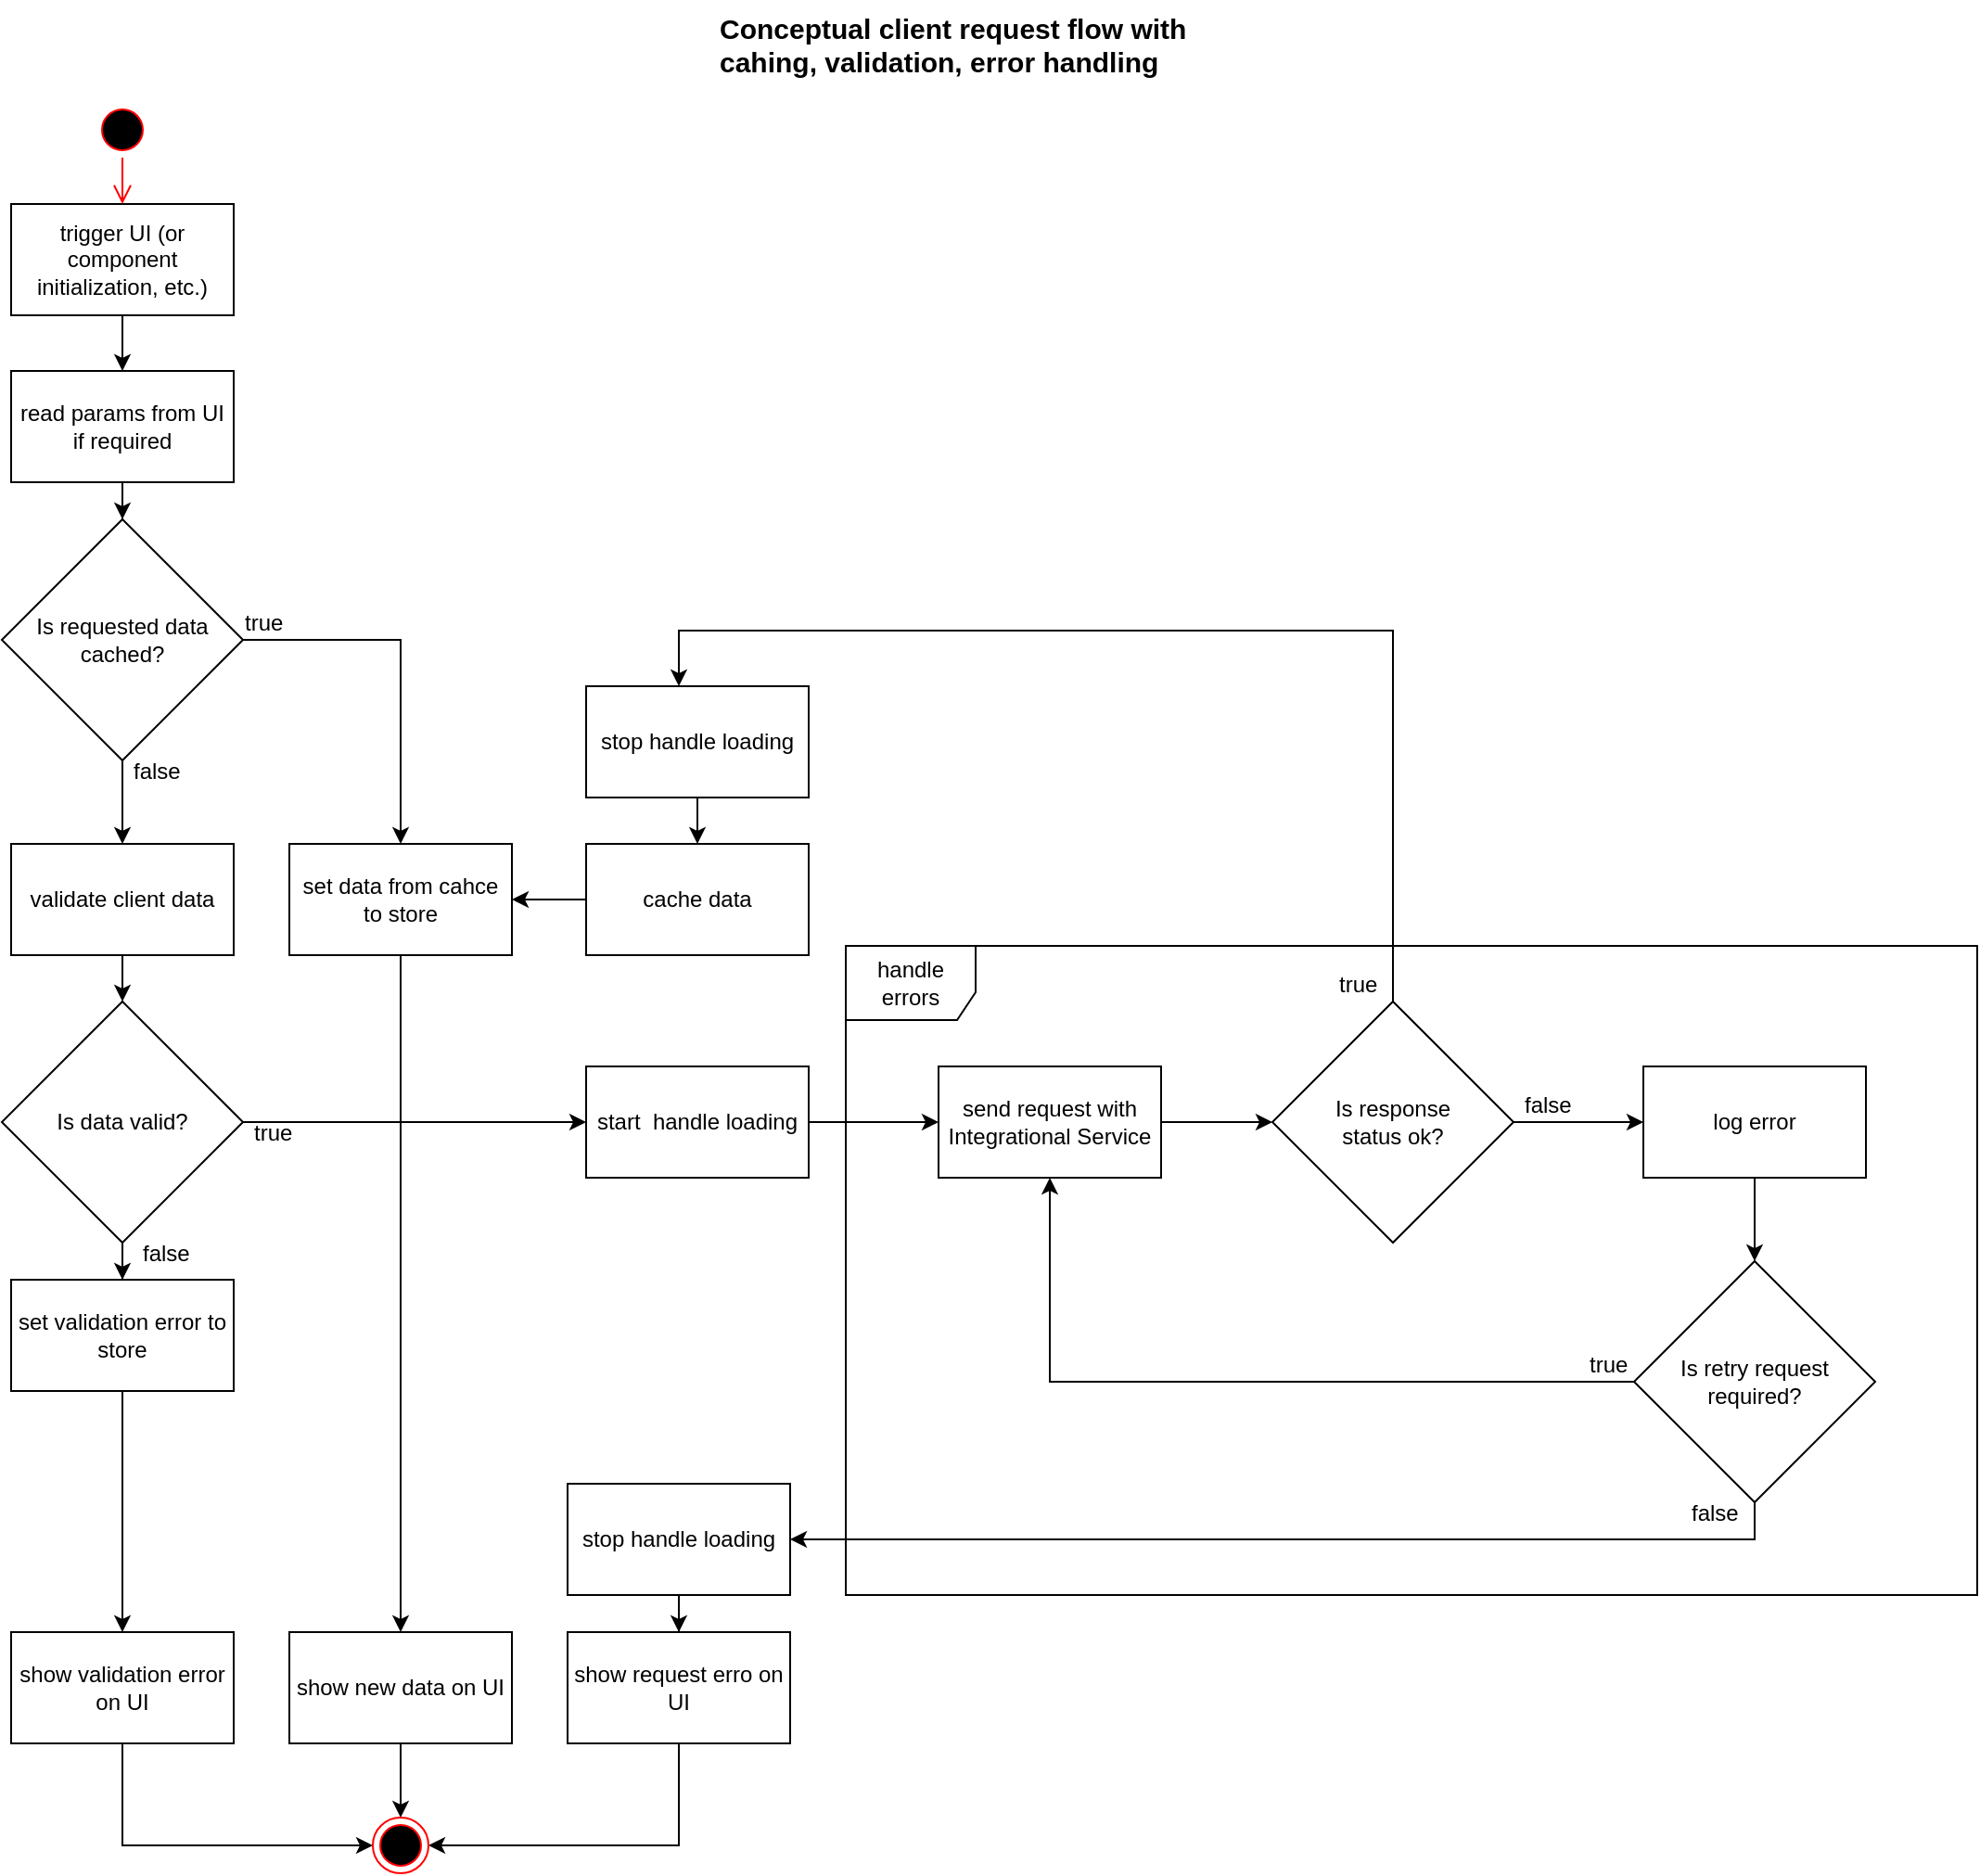 <mxfile version="20.3.0" type="device"><diagram id="inauViddLD4ffWSkBI98" name="Page-1"><mxGraphModel dx="1422" dy="905" grid="1" gridSize="10" guides="1" tooltips="1" connect="1" arrows="1" fold="1" page="1" pageScale="1" pageWidth="850" pageHeight="1100" math="0" shadow="0"><root><mxCell id="0"/><mxCell id="1" parent="0"/><mxCell id="diCT5-4rqfTb2pQG_M4v-40" style="edgeStyle=orthogonalEdgeStyle;rounded=0;orthogonalLoop=1;jettySize=auto;html=1;" parent="1" source="diCT5-4rqfTb2pQG_M4v-1" target="diCT5-4rqfTb2pQG_M4v-7" edge="1"><mxGeometry relative="1" as="geometry"/></mxCell><mxCell id="diCT5-4rqfTb2pQG_M4v-1" value="trigger UI (or component initialization, etc.)" style="rounded=0;whiteSpace=wrap;html=1;" parent="1" vertex="1"><mxGeometry x="320" y="230" width="120" height="60" as="geometry"/></mxCell><mxCell id="diCT5-4rqfTb2pQG_M4v-6" value="handle errors" style="shape=umlFrame;whiteSpace=wrap;html=1;width=70;height=40;" parent="1" vertex="1"><mxGeometry x="770" y="630" width="610" height="350" as="geometry"/></mxCell><mxCell id="diCT5-4rqfTb2pQG_M4v-10" style="edgeStyle=orthogonalEdgeStyle;rounded=0;orthogonalLoop=1;jettySize=auto;html=1;" parent="1" source="diCT5-4rqfTb2pQG_M4v-7" target="diCT5-4rqfTb2pQG_M4v-9" edge="1"><mxGeometry relative="1" as="geometry"/></mxCell><mxCell id="diCT5-4rqfTb2pQG_M4v-7" value="read params from UI if required" style="rounded=0;whiteSpace=wrap;html=1;" parent="1" vertex="1"><mxGeometry x="320" y="320" width="120" height="60" as="geometry"/></mxCell><mxCell id="diCT5-4rqfTb2pQG_M4v-14" style="edgeStyle=orthogonalEdgeStyle;rounded=0;orthogonalLoop=1;jettySize=auto;html=1;" parent="1" source="diCT5-4rqfTb2pQG_M4v-9" target="diCT5-4rqfTb2pQG_M4v-13" edge="1"><mxGeometry relative="1" as="geometry"><mxPoint x="615" y="465" as="sourcePoint"/><Array as="points"><mxPoint x="530" y="465"/></Array></mxGeometry></mxCell><mxCell id="diCT5-4rqfTb2pQG_M4v-25" style="edgeStyle=orthogonalEdgeStyle;rounded=0;orthogonalLoop=1;jettySize=auto;html=1;" parent="1" source="diCT5-4rqfTb2pQG_M4v-9" target="diCT5-4rqfTb2pQG_M4v-18" edge="1"><mxGeometry relative="1" as="geometry"/></mxCell><mxCell id="diCT5-4rqfTb2pQG_M4v-9" value="Is requested data cached?" style="rhombus;whiteSpace=wrap;html=1;" parent="1" vertex="1"><mxGeometry x="315" y="400" width="130" height="130" as="geometry"/></mxCell><mxCell id="diCT5-4rqfTb2pQG_M4v-11" value="true" style="text;strokeColor=none;fillColor=none;align=left;verticalAlign=middle;spacingLeft=4;spacingRight=4;overflow=hidden;points=[[0,0.5],[1,0.5]];portConstraint=eastwest;rotatable=0;" parent="1" vertex="1"><mxGeometry x="440" y="440" width="40" height="30" as="geometry"/></mxCell><mxCell id="diCT5-4rqfTb2pQG_M4v-12" value="false" style="text;strokeColor=none;fillColor=none;align=left;verticalAlign=middle;spacingLeft=4;spacingRight=4;overflow=hidden;points=[[0,0.5],[1,0.5]];portConstraint=eastwest;rotatable=0;" parent="1" vertex="1"><mxGeometry x="380" y="520" width="80" height="30" as="geometry"/></mxCell><mxCell id="diCT5-4rqfTb2pQG_M4v-16" style="edgeStyle=orthogonalEdgeStyle;rounded=0;orthogonalLoop=1;jettySize=auto;html=1;" parent="1" source="diCT5-4rqfTb2pQG_M4v-13" target="diCT5-4rqfTb2pQG_M4v-15" edge="1"><mxGeometry relative="1" as="geometry"/></mxCell><mxCell id="diCT5-4rqfTb2pQG_M4v-13" value="set data from cahce to store" style="rounded=0;whiteSpace=wrap;html=1;" parent="1" vertex="1"><mxGeometry x="470" y="575" width="120" height="60" as="geometry"/></mxCell><mxCell id="diCT5-4rqfTb2pQG_M4v-69" style="edgeStyle=orthogonalEdgeStyle;rounded=0;orthogonalLoop=1;jettySize=auto;html=1;fontSize=15;" parent="1" source="diCT5-4rqfTb2pQG_M4v-15" target="diCT5-4rqfTb2pQG_M4v-68" edge="1"><mxGeometry relative="1" as="geometry"/></mxCell><mxCell id="diCT5-4rqfTb2pQG_M4v-15" value="show new data on UI" style="rounded=0;whiteSpace=wrap;html=1;" parent="1" vertex="1"><mxGeometry x="470" y="1000" width="120" height="60" as="geometry"/></mxCell><mxCell id="diCT5-4rqfTb2pQG_M4v-29" style="edgeStyle=orthogonalEdgeStyle;rounded=0;orthogonalLoop=1;jettySize=auto;html=1;" parent="1" source="diCT5-4rqfTb2pQG_M4v-18" target="diCT5-4rqfTb2pQG_M4v-26" edge="1"><mxGeometry relative="1" as="geometry"/></mxCell><mxCell id="diCT5-4rqfTb2pQG_M4v-18" value="validate client data" style="rounded=0;whiteSpace=wrap;html=1;" parent="1" vertex="1"><mxGeometry x="320" y="575" width="120" height="60" as="geometry"/></mxCell><mxCell id="diCT5-4rqfTb2pQG_M4v-31" style="edgeStyle=orthogonalEdgeStyle;rounded=0;orthogonalLoop=1;jettySize=auto;html=1;" parent="1" source="diCT5-4rqfTb2pQG_M4v-26" target="diCT5-4rqfTb2pQG_M4v-30" edge="1"><mxGeometry relative="1" as="geometry"/></mxCell><mxCell id="diCT5-4rqfTb2pQG_M4v-37" style="edgeStyle=orthogonalEdgeStyle;rounded=0;orthogonalLoop=1;jettySize=auto;html=1;" parent="1" source="diCT5-4rqfTb2pQG_M4v-26" target="diCT5-4rqfTb2pQG_M4v-35" edge="1"><mxGeometry relative="1" as="geometry"/></mxCell><mxCell id="diCT5-4rqfTb2pQG_M4v-26" value="Is data valid?" style="rhombus;whiteSpace=wrap;html=1;" parent="1" vertex="1"><mxGeometry x="315" y="660" width="130" height="130" as="geometry"/></mxCell><mxCell id="diCT5-4rqfTb2pQG_M4v-33" style="edgeStyle=orthogonalEdgeStyle;rounded=0;orthogonalLoop=1;jettySize=auto;html=1;" parent="1" source="diCT5-4rqfTb2pQG_M4v-30" target="diCT5-4rqfTb2pQG_M4v-32" edge="1"><mxGeometry relative="1" as="geometry"/></mxCell><mxCell id="diCT5-4rqfTb2pQG_M4v-30" value="set validation error to store" style="rounded=0;whiteSpace=wrap;html=1;" parent="1" vertex="1"><mxGeometry x="320" y="810" width="120" height="60" as="geometry"/></mxCell><mxCell id="diCT5-4rqfTb2pQG_M4v-74" style="edgeStyle=orthogonalEdgeStyle;rounded=0;orthogonalLoop=1;jettySize=auto;html=1;fontSize=15;" parent="1" source="diCT5-4rqfTb2pQG_M4v-32" target="diCT5-4rqfTb2pQG_M4v-68" edge="1"><mxGeometry relative="1" as="geometry"><Array as="points"><mxPoint x="380" y="1115"/></Array></mxGeometry></mxCell><mxCell id="diCT5-4rqfTb2pQG_M4v-32" value="show validation error on UI" style="rounded=0;whiteSpace=wrap;html=1;" parent="1" vertex="1"><mxGeometry x="320" y="1000" width="120" height="60" as="geometry"/></mxCell><mxCell id="diCT5-4rqfTb2pQG_M4v-34" value="false" style="text;strokeColor=none;fillColor=none;align=left;verticalAlign=middle;spacingLeft=4;spacingRight=4;overflow=hidden;points=[[0,0.5],[1,0.5]];portConstraint=eastwest;rotatable=0;" parent="1" vertex="1"><mxGeometry x="385" y="780" width="80" height="30" as="geometry"/></mxCell><mxCell id="diCT5-4rqfTb2pQG_M4v-42" style="edgeStyle=orthogonalEdgeStyle;rounded=0;orthogonalLoop=1;jettySize=auto;html=1;" parent="1" source="diCT5-4rqfTb2pQG_M4v-35" target="diCT5-4rqfTb2pQG_M4v-41" edge="1"><mxGeometry relative="1" as="geometry"/></mxCell><mxCell id="diCT5-4rqfTb2pQG_M4v-35" value="start&amp;nbsp; handle loading" style="rounded=0;whiteSpace=wrap;html=1;" parent="1" vertex="1"><mxGeometry x="630" y="695" width="120" height="60" as="geometry"/></mxCell><mxCell id="diCT5-4rqfTb2pQG_M4v-38" value="true" style="text;strokeColor=none;fillColor=none;align=left;verticalAlign=middle;spacingLeft=4;spacingRight=4;overflow=hidden;points=[[0,0.5],[1,0.5]];portConstraint=eastwest;rotatable=0;" parent="1" vertex="1"><mxGeometry x="445" y="715" width="40" height="30" as="geometry"/></mxCell><mxCell id="diCT5-4rqfTb2pQG_M4v-44" style="edgeStyle=orthogonalEdgeStyle;rounded=0;orthogonalLoop=1;jettySize=auto;html=1;" parent="1" source="diCT5-4rqfTb2pQG_M4v-41" target="diCT5-4rqfTb2pQG_M4v-43" edge="1"><mxGeometry relative="1" as="geometry"/></mxCell><mxCell id="diCT5-4rqfTb2pQG_M4v-41" value="send request with Integrational Service" style="rounded=0;whiteSpace=wrap;html=1;" parent="1" vertex="1"><mxGeometry x="820" y="695" width="120" height="60" as="geometry"/></mxCell><mxCell id="diCT5-4rqfTb2pQG_M4v-47" style="edgeStyle=orthogonalEdgeStyle;rounded=0;orthogonalLoop=1;jettySize=auto;html=1;" parent="1" source="diCT5-4rqfTb2pQG_M4v-43" target="diCT5-4rqfTb2pQG_M4v-45" edge="1"><mxGeometry relative="1" as="geometry"><Array as="points"><mxPoint x="1065" y="460"/><mxPoint x="680" y="460"/></Array></mxGeometry></mxCell><mxCell id="diCT5-4rqfTb2pQG_M4v-54" style="edgeStyle=orthogonalEdgeStyle;rounded=0;orthogonalLoop=1;jettySize=auto;html=1;" parent="1" source="diCT5-4rqfTb2pQG_M4v-43" target="diCT5-4rqfTb2pQG_M4v-53" edge="1"><mxGeometry relative="1" as="geometry"/></mxCell><mxCell id="diCT5-4rqfTb2pQG_M4v-43" value="Is response &lt;br&gt;status ok?" style="rhombus;whiteSpace=wrap;html=1;" parent="1" vertex="1"><mxGeometry x="1000" y="660" width="130" height="130" as="geometry"/></mxCell><mxCell id="diCT5-4rqfTb2pQG_M4v-51" style="edgeStyle=orthogonalEdgeStyle;rounded=0;orthogonalLoop=1;jettySize=auto;html=1;" parent="1" source="diCT5-4rqfTb2pQG_M4v-45" target="diCT5-4rqfTb2pQG_M4v-48" edge="1"><mxGeometry relative="1" as="geometry"/></mxCell><mxCell id="diCT5-4rqfTb2pQG_M4v-45" value="stop handle loading" style="rounded=0;whiteSpace=wrap;html=1;" parent="1" vertex="1"><mxGeometry x="630" y="490" width="120" height="60" as="geometry"/></mxCell><mxCell id="diCT5-4rqfTb2pQG_M4v-52" style="edgeStyle=orthogonalEdgeStyle;rounded=0;orthogonalLoop=1;jettySize=auto;html=1;" parent="1" source="diCT5-4rqfTb2pQG_M4v-48" target="diCT5-4rqfTb2pQG_M4v-13" edge="1"><mxGeometry relative="1" as="geometry"/></mxCell><mxCell id="diCT5-4rqfTb2pQG_M4v-48" value="cache data" style="rounded=0;whiteSpace=wrap;html=1;" parent="1" vertex="1"><mxGeometry x="630" y="575" width="120" height="60" as="geometry"/></mxCell><mxCell id="diCT5-4rqfTb2pQG_M4v-50" value="true" style="text;strokeColor=none;fillColor=none;align=left;verticalAlign=middle;spacingLeft=4;spacingRight=4;overflow=hidden;points=[[0,0.5],[1,0.5]];portConstraint=eastwest;rotatable=0;" parent="1" vertex="1"><mxGeometry x="1030" y="635" width="40" height="30" as="geometry"/></mxCell><mxCell id="diCT5-4rqfTb2pQG_M4v-58" style="edgeStyle=orthogonalEdgeStyle;rounded=0;orthogonalLoop=1;jettySize=auto;html=1;" parent="1" source="diCT5-4rqfTb2pQG_M4v-53" target="diCT5-4rqfTb2pQG_M4v-57" edge="1"><mxGeometry relative="1" as="geometry"/></mxCell><mxCell id="diCT5-4rqfTb2pQG_M4v-53" value="log error" style="rounded=0;whiteSpace=wrap;html=1;" parent="1" vertex="1"><mxGeometry x="1200" y="695" width="120" height="60" as="geometry"/></mxCell><mxCell id="diCT5-4rqfTb2pQG_M4v-55" value="false" style="text;strokeColor=none;fillColor=none;align=left;verticalAlign=middle;spacingLeft=4;spacingRight=4;overflow=hidden;points=[[0,0.5],[1,0.5]];portConstraint=eastwest;rotatable=0;" parent="1" vertex="1"><mxGeometry x="1130" y="700" width="80" height="30" as="geometry"/></mxCell><mxCell id="diCT5-4rqfTb2pQG_M4v-60" style="edgeStyle=orthogonalEdgeStyle;rounded=0;orthogonalLoop=1;jettySize=auto;html=1;" parent="1" source="diCT5-4rqfTb2pQG_M4v-57" target="diCT5-4rqfTb2pQG_M4v-41" edge="1"><mxGeometry relative="1" as="geometry"/></mxCell><mxCell id="diCT5-4rqfTb2pQG_M4v-63" style="edgeStyle=orthogonalEdgeStyle;rounded=0;orthogonalLoop=1;jettySize=auto;html=1;" parent="1" source="diCT5-4rqfTb2pQG_M4v-57" target="diCT5-4rqfTb2pQG_M4v-62" edge="1"><mxGeometry relative="1" as="geometry"><Array as="points"><mxPoint x="1260" y="950"/></Array></mxGeometry></mxCell><mxCell id="diCT5-4rqfTb2pQG_M4v-57" value="Is retry request required?" style="rhombus;whiteSpace=wrap;html=1;" parent="1" vertex="1"><mxGeometry x="1195" y="800" width="130" height="130" as="geometry"/></mxCell><mxCell id="diCT5-4rqfTb2pQG_M4v-61" value="true" style="text;strokeColor=none;fillColor=none;align=left;verticalAlign=middle;spacingLeft=4;spacingRight=4;overflow=hidden;points=[[0,0.5],[1,0.5]];portConstraint=eastwest;rotatable=0;" parent="1" vertex="1"><mxGeometry x="1165" y="840" width="40" height="30" as="geometry"/></mxCell><mxCell id="diCT5-4rqfTb2pQG_M4v-66" style="edgeStyle=orthogonalEdgeStyle;rounded=0;orthogonalLoop=1;jettySize=auto;html=1;" parent="1" source="diCT5-4rqfTb2pQG_M4v-62" target="diCT5-4rqfTb2pQG_M4v-65" edge="1"><mxGeometry relative="1" as="geometry"/></mxCell><mxCell id="diCT5-4rqfTb2pQG_M4v-62" value="stop handle loading" style="rounded=0;whiteSpace=wrap;html=1;" parent="1" vertex="1"><mxGeometry x="620" y="920" width="120" height="60" as="geometry"/></mxCell><mxCell id="diCT5-4rqfTb2pQG_M4v-64" value="false" style="text;strokeColor=none;fillColor=none;align=left;verticalAlign=middle;spacingLeft=4;spacingRight=4;overflow=hidden;points=[[0,0.5],[1,0.5]];portConstraint=eastwest;rotatable=0;" parent="1" vertex="1"><mxGeometry x="1220" y="920" width="80" height="30" as="geometry"/></mxCell><mxCell id="diCT5-4rqfTb2pQG_M4v-75" style="edgeStyle=orthogonalEdgeStyle;rounded=0;orthogonalLoop=1;jettySize=auto;html=1;entryX=1;entryY=0.5;entryDx=0;entryDy=0;fontSize=15;" parent="1" source="diCT5-4rqfTb2pQG_M4v-65" target="diCT5-4rqfTb2pQG_M4v-68" edge="1"><mxGeometry relative="1" as="geometry"><Array as="points"><mxPoint x="680" y="1115"/></Array></mxGeometry></mxCell><mxCell id="diCT5-4rqfTb2pQG_M4v-65" value="show request erro on UI" style="rounded=0;whiteSpace=wrap;html=1;" parent="1" vertex="1"><mxGeometry x="620" y="1000" width="120" height="60" as="geometry"/></mxCell><mxCell id="diCT5-4rqfTb2pQG_M4v-67" value="Conceptual client request flow with cahing, validation, error handling" style="text;whiteSpace=wrap;html=1;fontSize=15;fontStyle=1" parent="1" vertex="1"><mxGeometry x="700" y="120" width="260" height="40" as="geometry"/></mxCell><mxCell id="diCT5-4rqfTb2pQG_M4v-68" value="" style="ellipse;html=1;shape=endState;fillColor=#000000;strokeColor=#ff0000;fontSize=15;" parent="1" vertex="1"><mxGeometry x="515" y="1100" width="30" height="30" as="geometry"/></mxCell><mxCell id="diCT5-4rqfTb2pQG_M4v-70" value="" style="ellipse;html=1;shape=startState;fillColor=#000000;strokeColor=#ff0000;fontSize=15;" parent="1" vertex="1"><mxGeometry x="365" y="175" width="30" height="30" as="geometry"/></mxCell><mxCell id="diCT5-4rqfTb2pQG_M4v-71" value="" style="edgeStyle=orthogonalEdgeStyle;html=1;verticalAlign=bottom;endArrow=open;endSize=8;strokeColor=#ff0000;rounded=0;fontSize=15;" parent="1" source="diCT5-4rqfTb2pQG_M4v-70" target="diCT5-4rqfTb2pQG_M4v-1" edge="1"><mxGeometry relative="1" as="geometry"><mxPoint x="380" y="220" as="targetPoint"/></mxGeometry></mxCell></root></mxGraphModel></diagram></mxfile>